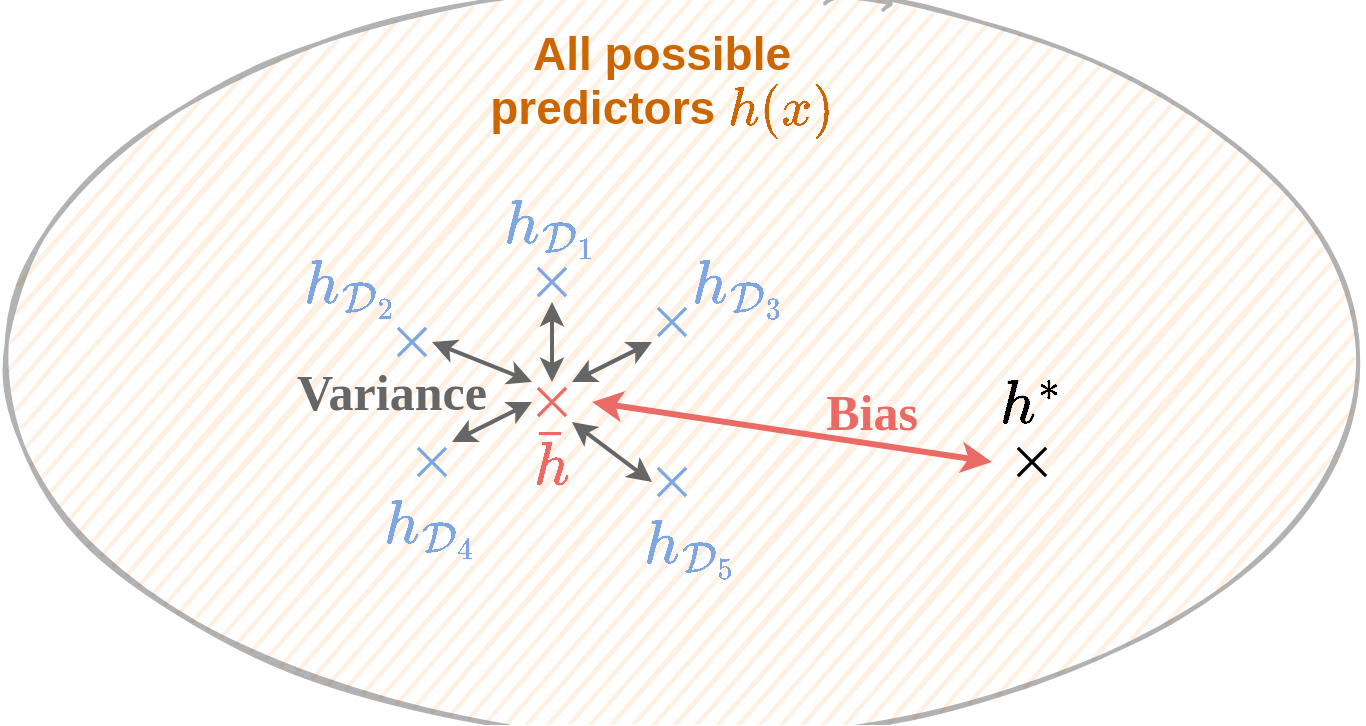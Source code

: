 <mxfile version="14.1.8" type="device"><diagram id="7x7oKoje2bX_t4WuqKEC" name="Page-1"><mxGraphModel dx="1350" dy="816" grid="1" gridSize="10" guides="1" tooltips="1" connect="0" arrows="0" fold="1" page="1" pageScale="1" pageWidth="827" pageHeight="1169" math="1" shadow="0"><root><mxCell id="0"/><mxCell id="1" parent="0"/><mxCell id="FdzCQjOg2gnYiiK-rEEK-1" value="" style="ellipse;whiteSpace=wrap;html=1;strokeWidth=2;fillWeight=2;hachureGap=8;fillStyle=auto;sketch=1;fontSize=23;fontColor=#CC6600;sketchStyle=rough;fillColor=#FFCE9F;opacity=30;" vertex="1" parent="1"><mxGeometry x="80" y="150" width="680" height="360" as="geometry"/></mxCell><mxCell id="FdzCQjOg2gnYiiK-rEEK-2" value="" style="shape=cross;whiteSpace=wrap;html=1;sketchStyle=rough;strokeWidth=2;fontFamily=Comic Sans MS;fontSize=23;fontColor=#CC6600;strokeColor=none;fillColor=#000000;size=0.081;rotation=-45;" vertex="1" parent="1"><mxGeometry x="585" y="370" width="20" height="20" as="geometry"/></mxCell><mxCell id="FdzCQjOg2gnYiiK-rEEK-3" value="\(h^*&lt;br&gt;\)" style="text;html=1;strokeColor=none;fillColor=none;align=center;verticalAlign=middle;whiteSpace=wrap;rounded=0;sketchStyle=rough;fontFamily=Comic Sans MS;fontSize=30;fontStyle=1;" vertex="1" parent="1"><mxGeometry x="575" y="330" width="40" height="40" as="geometry"/></mxCell><mxCell id="FdzCQjOg2gnYiiK-rEEK-4" value="All possible predictors \(h(x)\)" style="text;html=1;strokeColor=none;fillColor=none;align=center;verticalAlign=middle;whiteSpace=wrap;rounded=0;fontSize=23;fontStyle=1;fontColor=#CC6600;" vertex="1" parent="1"><mxGeometry x="290" y="150" width="240" height="80" as="geometry"/></mxCell><mxCell id="FdzCQjOg2gnYiiK-rEEK-6" value="\(h_{\mathcal{D}_1}&lt;br&gt;\)" style="text;html=1;strokeColor=none;fillColor=none;align=center;verticalAlign=middle;whiteSpace=wrap;rounded=0;sketchStyle=rough;fontFamily=Comic Sans MS;fontSize=30;fontStyle=1;fontColor=#7EA6E0;" vertex="1" parent="1"><mxGeometry x="335" y="240" width="40" height="40" as="geometry"/></mxCell><mxCell id="FdzCQjOg2gnYiiK-rEEK-97" value="" style="endArrow=classic;startArrow=classic;html=1;strokeWidth=3;fillColor=#f8cecc;strokeColor=#EA6B66;" edge="1" parent="1"><mxGeometry width="50" height="50" relative="1" as="geometry"><mxPoint x="575" y="380" as="sourcePoint"/><mxPoint x="375" y="350" as="targetPoint"/></mxGeometry></mxCell><mxCell id="FdzCQjOg2gnYiiK-rEEK-98" value="" style="shape=cross;whiteSpace=wrap;html=1;sketchStyle=rough;strokeWidth=2;fontFamily=Comic Sans MS;fontSize=23;fontColor=#CC6600;size=0.081;rotation=-45;strokeColor=none;fillColor=#7EA6E0;" vertex="1" parent="1"><mxGeometry x="345" y="280" width="20" height="20" as="geometry"/></mxCell><mxCell id="FdzCQjOg2gnYiiK-rEEK-99" value="\(h_{\mathcal{D}_2}&lt;br&gt;\)" style="text;html=1;strokeColor=none;fillColor=none;align=center;verticalAlign=middle;whiteSpace=wrap;rounded=0;sketchStyle=rough;fontFamily=Comic Sans MS;fontSize=30;fontStyle=1;fontColor=#7EA6E0;" vertex="1" parent="1"><mxGeometry x="235" y="270" width="40" height="40" as="geometry"/></mxCell><mxCell id="FdzCQjOg2gnYiiK-rEEK-100" value="" style="shape=cross;whiteSpace=wrap;html=1;sketchStyle=rough;strokeWidth=2;fontFamily=Comic Sans MS;fontSize=23;fontColor=#CC6600;size=0.081;rotation=-45;strokeColor=none;fillColor=#7EA6E0;" vertex="1" parent="1"><mxGeometry x="275" y="310" width="20" height="20" as="geometry"/></mxCell><mxCell id="FdzCQjOg2gnYiiK-rEEK-101" value="\(h_{\mathcal{D}_3}&lt;br&gt;\)" style="text;html=1;strokeColor=none;fillColor=none;align=center;verticalAlign=middle;whiteSpace=wrap;rounded=0;sketchStyle=rough;fontFamily=Comic Sans MS;fontSize=30;fontStyle=1;fontColor=#7EA6E0;" vertex="1" parent="1"><mxGeometry x="429" y="270" width="40" height="40" as="geometry"/></mxCell><mxCell id="FdzCQjOg2gnYiiK-rEEK-102" value="" style="shape=cross;whiteSpace=wrap;html=1;sketchStyle=rough;strokeWidth=2;fontFamily=Comic Sans MS;fontSize=23;fontColor=#CC6600;size=0.081;rotation=-45;strokeColor=none;fillColor=#7EA6E0;" vertex="1" parent="1"><mxGeometry x="405" y="300" width="20" height="20" as="geometry"/></mxCell><mxCell id="FdzCQjOg2gnYiiK-rEEK-103" value="\(h_{\mathcal{D}_4}&lt;br&gt;\)" style="text;html=1;strokeColor=none;fillColor=none;align=center;verticalAlign=middle;whiteSpace=wrap;rounded=0;sketchStyle=rough;fontFamily=Comic Sans MS;fontSize=30;fontStyle=1;fontColor=#7EA6E0;" vertex="1" parent="1"><mxGeometry x="275" y="390" width="40" height="40" as="geometry"/></mxCell><mxCell id="FdzCQjOg2gnYiiK-rEEK-104" value="" style="shape=cross;whiteSpace=wrap;html=1;sketchStyle=rough;strokeWidth=2;fontFamily=Comic Sans MS;fontSize=23;fontColor=#CC6600;size=0.081;rotation=-45;strokeColor=none;fillColor=#7EA6E0;" vertex="1" parent="1"><mxGeometry x="285" y="370" width="20" height="20" as="geometry"/></mxCell><mxCell id="FdzCQjOg2gnYiiK-rEEK-105" value="\(h_{\mathcal{D}_5}&lt;br&gt;\)" style="text;html=1;strokeColor=none;fillColor=none;align=center;verticalAlign=middle;whiteSpace=wrap;rounded=0;sketchStyle=rough;fontFamily=Comic Sans MS;fontSize=30;fontStyle=1;fontColor=#7EA6E0;" vertex="1" parent="1"><mxGeometry x="405" y="400" width="40" height="40" as="geometry"/></mxCell><mxCell id="FdzCQjOg2gnYiiK-rEEK-106" value="" style="shape=cross;whiteSpace=wrap;html=1;sketchStyle=rough;strokeWidth=2;fontFamily=Comic Sans MS;fontSize=23;fontColor=#CC6600;size=0.081;rotation=-45;strokeColor=none;fillColor=#7EA6E0;" vertex="1" parent="1"><mxGeometry x="405" y="380" width="20" height="20" as="geometry"/></mxCell><mxCell id="FdzCQjOg2gnYiiK-rEEK-107" value="" style="shape=cross;whiteSpace=wrap;html=1;sketchStyle=rough;strokeWidth=2;fontFamily=Comic Sans MS;fontSize=23;fontColor=#CC6600;strokeColor=none;size=0.081;rotation=-45;fillColor=#EA6B66;" vertex="1" parent="1"><mxGeometry x="345" y="340" width="20" height="20" as="geometry"/></mxCell><mxCell id="FdzCQjOg2gnYiiK-rEEK-108" value="\(\bar{h}&lt;br&gt;\)" style="text;html=1;strokeColor=none;fillColor=none;align=center;verticalAlign=middle;whiteSpace=wrap;rounded=0;sketchStyle=rough;fontFamily=Comic Sans MS;fontSize=30;fontStyle=1;fontColor=#EA6B66;" vertex="1" parent="1"><mxGeometry x="335" y="360" width="40" height="40" as="geometry"/></mxCell><mxCell id="FdzCQjOg2gnYiiK-rEEK-109" value="" style="endArrow=classic;startArrow=classic;html=1;strokeWidth=2;fillColor=#f8cecc;strokeColor=#666666;" edge="1" parent="1"><mxGeometry width="50" height="50" relative="1" as="geometry"><mxPoint x="405" y="320" as="sourcePoint"/><mxPoint x="365" y="340" as="targetPoint"/></mxGeometry></mxCell><mxCell id="FdzCQjOg2gnYiiK-rEEK-110" value="" style="endArrow=classic;startArrow=classic;html=1;strokeWidth=2;fillColor=#f8cecc;strokeColor=#666666;" edge="1" parent="1"><mxGeometry width="50" height="50" relative="1" as="geometry"><mxPoint x="355" y="300" as="sourcePoint"/><mxPoint x="355" y="340" as="targetPoint"/></mxGeometry></mxCell><mxCell id="FdzCQjOg2gnYiiK-rEEK-111" value="" style="endArrow=classic;startArrow=classic;html=1;strokeWidth=2;fillColor=#f8cecc;strokeColor=#666666;" edge="1" parent="1"><mxGeometry width="50" height="50" relative="1" as="geometry"><mxPoint x="295" y="320" as="sourcePoint"/><mxPoint x="345" y="340" as="targetPoint"/></mxGeometry></mxCell><mxCell id="FdzCQjOg2gnYiiK-rEEK-112" value="" style="endArrow=classic;startArrow=classic;html=1;strokeWidth=2;fillColor=#f8cecc;strokeColor=#666666;" edge="1" parent="1"><mxGeometry width="50" height="50" relative="1" as="geometry"><mxPoint x="305" y="370" as="sourcePoint"/><mxPoint x="345" y="350" as="targetPoint"/></mxGeometry></mxCell><mxCell id="FdzCQjOg2gnYiiK-rEEK-113" value="" style="endArrow=classic;startArrow=classic;html=1;strokeWidth=2;fillColor=#f8cecc;strokeColor=#666666;" edge="1" parent="1"><mxGeometry width="50" height="50" relative="1" as="geometry"><mxPoint x="365" y="360" as="sourcePoint"/><mxPoint x="405" y="390" as="targetPoint"/></mxGeometry></mxCell><mxCell id="FdzCQjOg2gnYiiK-rEEK-114" value="Bias" style="text;html=1;strokeColor=none;fillColor=none;align=center;verticalAlign=middle;whiteSpace=wrap;rounded=0;sketchStyle=rough;fontFamily=Comic Sans MS;fontSize=25;fontStyle=1;fontColor=#EA6B66;rotation=0;" vertex="1" parent="1"><mxGeometry x="495" y="340" width="40" height="30" as="geometry"/></mxCell><mxCell id="FdzCQjOg2gnYiiK-rEEK-115" value="Variance" style="text;html=1;strokeColor=none;fillColor=none;align=center;verticalAlign=middle;whiteSpace=wrap;rounded=0;sketchStyle=rough;fontFamily=Comic Sans MS;fontSize=25;fontStyle=1;fontColor=#666666;" vertex="1" parent="1"><mxGeometry x="225" y="330" width="100" height="30" as="geometry"/></mxCell></root></mxGraphModel></diagram></mxfile>
